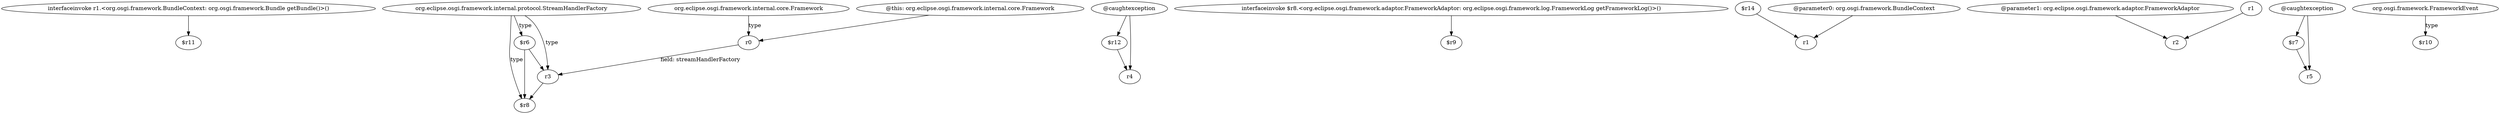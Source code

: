 digraph g {
0[label="interfaceinvoke r1.<org.osgi.framework.BundleContext: org.osgi.framework.Bundle getBundle()>()"]
1[label="$r11"]
0->1[label=""]
2[label="org.eclipse.osgi.framework.internal.protocol.StreamHandlerFactory"]
3[label="r3"]
2->3[label="type"]
4[label="@caughtexception"]
5[label="$r12"]
4->5[label=""]
6[label="interfaceinvoke $r8.<org.eclipse.osgi.framework.adaptor.FrameworkAdaptor: org.eclipse.osgi.framework.log.FrameworkLog getFrameworkLog()>()"]
7[label="$r9"]
6->7[label=""]
8[label="org.eclipse.osgi.framework.internal.core.Framework"]
9[label="r0"]
8->9[label="type"]
10[label="$r14"]
11[label="r1"]
10->11[label=""]
12[label="@parameter1: org.eclipse.osgi.framework.adaptor.FrameworkAdaptor"]
13[label="r2"]
12->13[label=""]
14[label="$r6"]
2->14[label="type"]
15[label="r1"]
15->13[label=""]
16[label="@caughtexception"]
17[label="$r7"]
16->17[label=""]
18[label="@parameter0: org.osgi.framework.BundleContext"]
18->11[label=""]
19[label="r5"]
17->19[label=""]
20[label="@this: org.eclipse.osgi.framework.internal.core.Framework"]
20->9[label=""]
14->3[label=""]
16->19[label=""]
9->3[label="field: streamHandlerFactory"]
21[label="$r8"]
2->21[label="type"]
22[label="org.osgi.framework.FrameworkEvent"]
23[label="$r10"]
22->23[label="type"]
14->21[label=""]
24[label="r4"]
5->24[label=""]
4->24[label=""]
3->21[label=""]
}